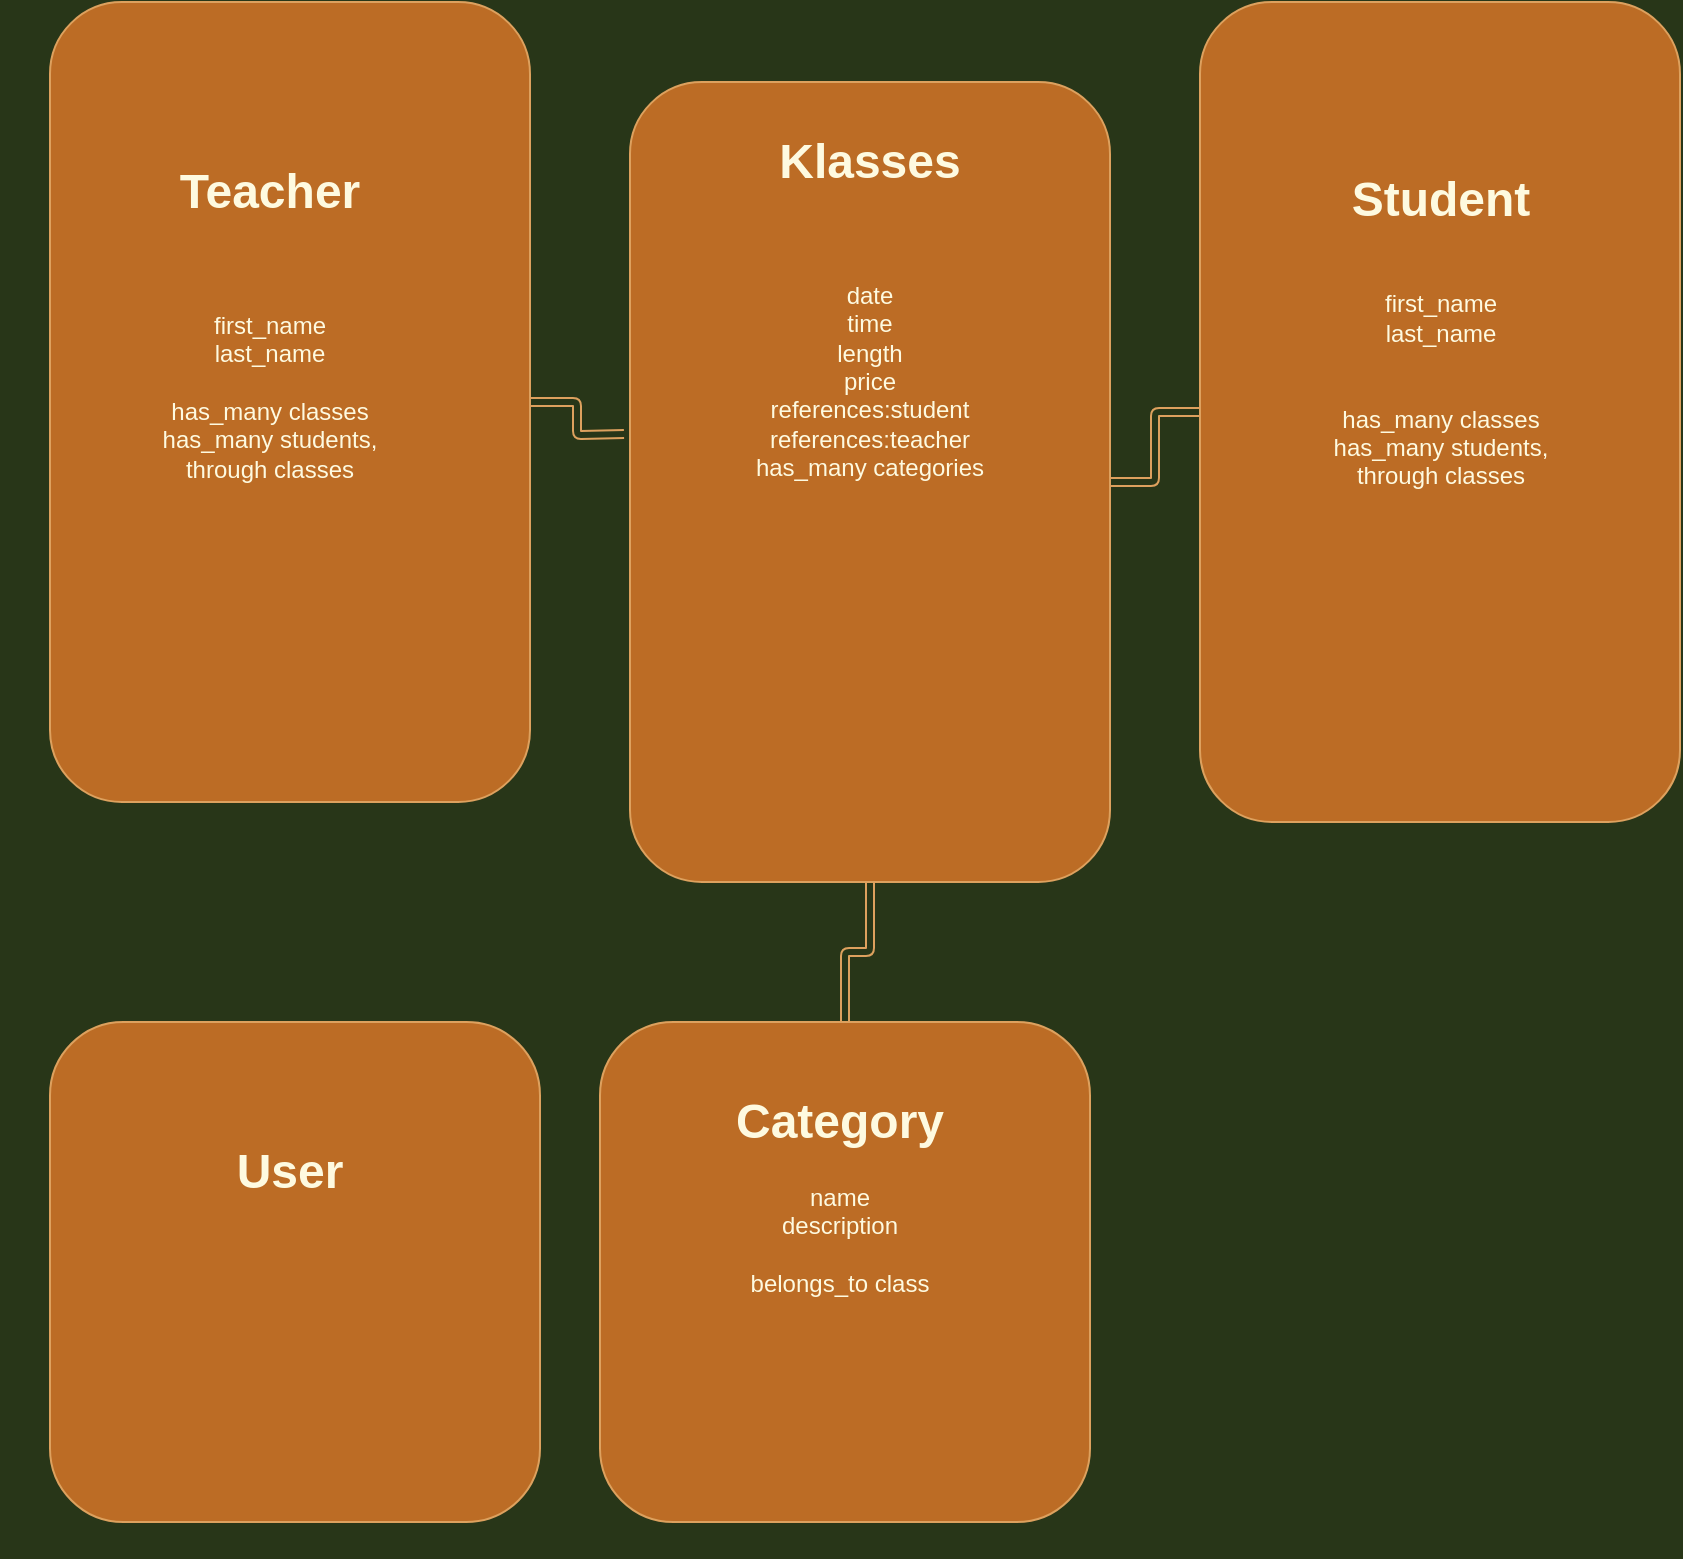 <mxfile>
    <diagram id="BD0IHnstjnZ9T5ysEcdk" name="Page-1">
        <mxGraphModel dx="1334" dy="413" grid="1" gridSize="10" guides="1" tooltips="1" connect="1" arrows="1" fold="1" page="1" pageScale="1" pageWidth="850" pageHeight="1100" background="#283618" math="0" shadow="0">
            <root>
                <mxCell id="0"/>
                <mxCell id="1" parent="0"/>
                <mxCell id="18" value="" style="rounded=1;sketch=0;orthogonalLoop=1;jettySize=auto;html=1;strokeColor=#DDA15E;fillColor=#BC6C25;fontColor=#FEFAE0;shape=link;edgeStyle=orthogonalEdgeStyle;" parent="1" source="2" edge="1">
                    <mxGeometry relative="1" as="geometry">
                        <mxPoint x="312" y="256" as="targetPoint"/>
                    </mxGeometry>
                </mxCell>
                <mxCell id="2" value="" style="rounded=1;whiteSpace=wrap;html=1;sketch=0;strokeColor=#DDA15E;fillColor=#BC6C25;fontColor=#FEFAE0;" parent="1" vertex="1">
                    <mxGeometry x="25" y="40" width="240" height="400" as="geometry"/>
                </mxCell>
                <mxCell id="17" value="" style="edgeStyle=orthogonalEdgeStyle;curved=0;rounded=1;sketch=0;orthogonalLoop=1;jettySize=auto;html=1;strokeColor=#DDA15E;fillColor=#BC6C25;fontColor=#FEFAE0;shape=link;" parent="1" source="4" target="5" edge="1">
                    <mxGeometry relative="1" as="geometry"/>
                </mxCell>
                <mxCell id="4" value="" style="rounded=1;whiteSpace=wrap;html=1;sketch=0;strokeColor=#DDA15E;fillColor=#BC6C25;fontColor=#FEFAE0;" parent="1" vertex="1">
                    <mxGeometry x="600" y="40" width="240" height="410" as="geometry"/>
                </mxCell>
                <mxCell id="29" value="" style="edgeStyle=orthogonalEdgeStyle;shape=link;rounded=1;sketch=0;orthogonalLoop=1;jettySize=auto;html=1;strokeColor=#DDA15E;fillColor=#BC6C25;fontColor=#FEFAE0;" parent="1" source="5" target="10" edge="1">
                    <mxGeometry relative="1" as="geometry"/>
                </mxCell>
                <mxCell id="5" value="" style="rounded=1;whiteSpace=wrap;html=1;sketch=0;strokeColor=#DDA15E;fillColor=#BC6C25;fontColor=#FEFAE0;" parent="1" vertex="1">
                    <mxGeometry x="315" y="80" width="240" height="400" as="geometry"/>
                </mxCell>
                <mxCell id="8" value="&lt;h1&gt;Klasses&lt;/h1&gt;&lt;div&gt;&lt;br&gt;&lt;/div&gt;&lt;div&gt;&lt;br&gt;&lt;/div&gt;&lt;div&gt;date&lt;/div&gt;&lt;div&gt;time&lt;/div&gt;&lt;div&gt;length&lt;/div&gt;&lt;div&gt;price&lt;/div&gt;&lt;div&gt;references:student&lt;/div&gt;&lt;div&gt;references:teacher&lt;/div&gt;&lt;div&gt;has_many categories&lt;/div&gt;&lt;div&gt;&lt;br&gt;&lt;/div&gt;&lt;div style=&quot;text-align: left&quot;&gt;&lt;br&gt;&lt;/div&gt;" style="text;html=1;strokeColor=none;fillColor=none;spacing=5;spacingTop=-20;whiteSpace=wrap;overflow=hidden;rounded=0;sketch=0;fontColor=#FEFAE0;align=center;" parent="1" vertex="1">
                    <mxGeometry x="300" y="100" width="270" height="340" as="geometry"/>
                </mxCell>
                <mxCell id="9" value="&lt;br&gt;&lt;br&gt;&lt;h1&gt;Student&lt;/h1&gt;&lt;div&gt;&lt;br&gt;&lt;/div&gt;&lt;div&gt;first_name&lt;/div&gt;&lt;div&gt;last_name&lt;/div&gt;&lt;div&gt;&lt;br&gt;&lt;/div&gt;&lt;div&gt;&lt;br&gt;&lt;/div&gt;&lt;div&gt;has_many classes&lt;/div&gt;&lt;div&gt;has_many students,&lt;br&gt;&lt;/div&gt;&lt;div&gt;through classes&lt;/div&gt;&lt;div&gt;&lt;br&gt;&lt;/div&gt;&lt;div&gt;&lt;br&gt;&lt;/div&gt;&lt;div style=&quot;text-align: left&quot;&gt;&lt;br style=&quot;color: rgb(254 , 250 , 224) ; font-family: &amp;#34;helvetica&amp;#34; ; font-size: 12px ; font-style: normal ; font-weight: 400 ; letter-spacing: normal ; text-align: left ; text-indent: 0px ; text-transform: none ; word-spacing: 0px ; background-color: rgb(248 , 249 , 250)&quot;&gt;&lt;br&gt;&lt;br&gt;&lt;/div&gt;" style="text;html=1;strokeColor=none;fillColor=none;spacing=5;spacingTop=-20;whiteSpace=wrap;overflow=hidden;rounded=0;sketch=0;fontColor=#FEFAE0;align=center;" parent="1" vertex="1">
                    <mxGeometry x="642.5" y="90" width="155" height="280" as="geometry"/>
                </mxCell>
                <mxCell id="10" value="" style="rounded=1;whiteSpace=wrap;html=1;sketch=0;strokeColor=#DDA15E;fillColor=#BC6C25;fontColor=#FEFAE0;" parent="1" vertex="1">
                    <mxGeometry x="300" y="550" width="245" height="250" as="geometry"/>
                </mxCell>
                <mxCell id="11" value="&lt;h1&gt;Category&lt;/h1&gt;&lt;div&gt;name&lt;/div&gt;&lt;div&gt;description&lt;/div&gt;&lt;div&gt;&lt;br&gt;&lt;/div&gt;&lt;div&gt;belongs_to class&lt;/div&gt;" style="text;html=1;strokeColor=none;fillColor=none;spacing=5;spacingTop=-20;whiteSpace=wrap;overflow=hidden;rounded=0;sketch=0;fontColor=#FEFAE0;align=center;" parent="1" vertex="1">
                    <mxGeometry x="320" y="580" width="200" height="140" as="geometry"/>
                </mxCell>
                <mxCell id="25" value="&lt;h1&gt;Teacher&lt;/h1&gt;&lt;div&gt;&lt;br&gt;&lt;/div&gt;&lt;div&gt;&lt;br&gt;&lt;/div&gt;&lt;div&gt;first_name&lt;/div&gt;&lt;div&gt;last_name&lt;/div&gt;&lt;div&gt;&lt;br&gt;&lt;/div&gt;&lt;div&gt;has_many classes&lt;/div&gt;&lt;div&gt;has_many students,&lt;br&gt;&lt;/div&gt;&lt;div&gt;through classes&lt;/div&gt;&lt;div&gt;&lt;br&gt;&lt;/div&gt;&lt;div&gt;&lt;br&gt;&lt;/div&gt;&lt;div style=&quot;text-align: left&quot;&gt;&lt;br&gt;&lt;/div&gt;" style="text;html=1;strokeColor=none;fillColor=none;spacing=5;spacingTop=-20;whiteSpace=wrap;overflow=hidden;rounded=0;sketch=0;fontColor=#FEFAE0;align=center;" parent="1" vertex="1">
                    <mxGeometry y="115" width="270" height="340" as="geometry"/>
                </mxCell>
                <mxCell id="30" style="edgeStyle=orthogonalEdgeStyle;shape=link;rounded=1;sketch=0;orthogonalLoop=1;jettySize=auto;html=1;exitX=0.5;exitY=1;exitDx=0;exitDy=0;strokeColor=#DDA15E;fillColor=#BC6C25;fontColor=#FEFAE0;" parent="1" source="10" target="10" edge="1">
                    <mxGeometry relative="1" as="geometry"/>
                </mxCell>
                <mxCell id="31" value="" style="rounded=1;whiteSpace=wrap;html=1;sketch=0;strokeColor=#DDA15E;fillColor=#BC6C25;fontColor=#FEFAE0;" parent="1" vertex="1">
                    <mxGeometry x="25" y="550" width="245" height="250" as="geometry"/>
                </mxCell>
                <mxCell id="32" value="&lt;h1&gt;User&lt;/h1&gt;&lt;div&gt;&lt;br&gt;&lt;/div&gt;" style="text;html=1;strokeColor=none;fillColor=none;spacing=5;spacingTop=-20;whiteSpace=wrap;overflow=hidden;rounded=0;sketch=0;fontColor=#FEFAE0;align=center;" parent="1" vertex="1">
                    <mxGeometry x="45" y="605" width="200" height="140" as="geometry"/>
                </mxCell>
            </root>
        </mxGraphModel>
    </diagram>
</mxfile>